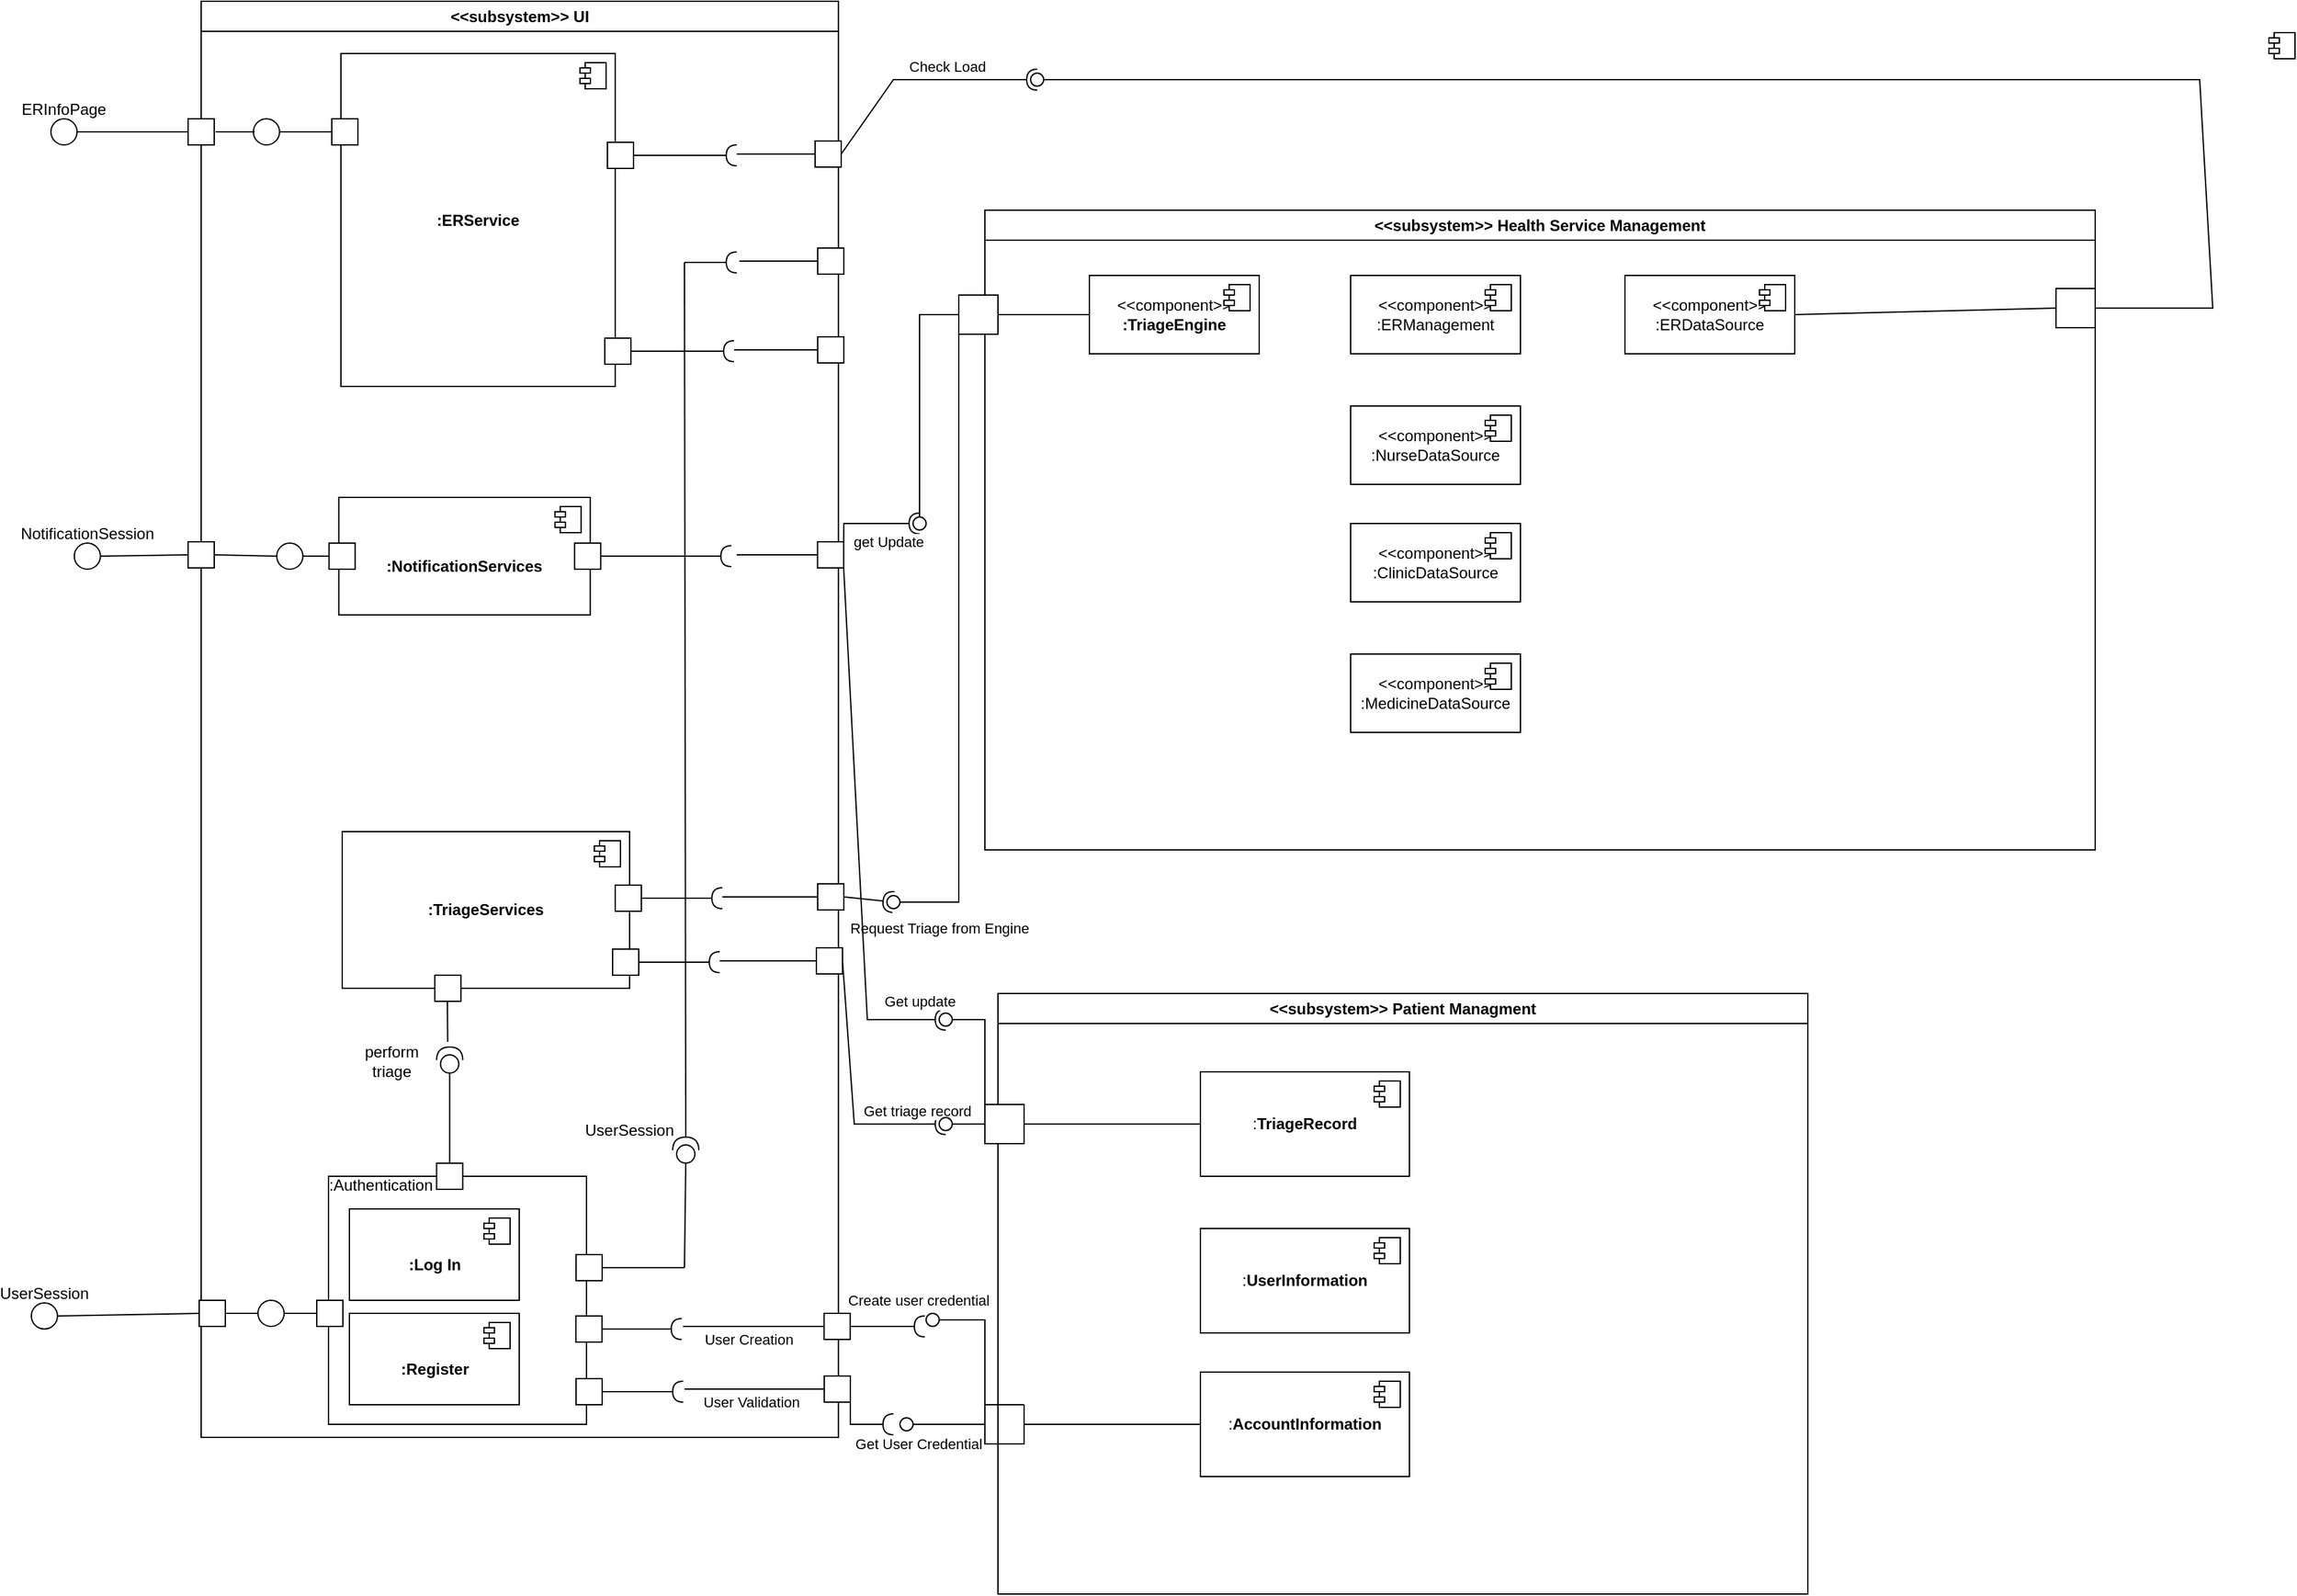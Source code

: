 <mxfile version="22.0.4" type="github">
  <diagram name="Page-1" id="Bvtf4x1M2FmmLPmgVMMP">
    <mxGraphModel dx="1309" dy="1699" grid="1" gridSize="10" guides="1" tooltips="1" connect="1" arrows="1" fold="1" page="1" pageScale="1" pageWidth="850" pageHeight="1100" math="0" shadow="0">
      <root>
        <mxCell id="0" />
        <mxCell id="1" parent="0" />
        <mxCell id="542AWMEH_CubDqkKcl6f-2" value="&amp;lt;&amp;lt;subsystem&amp;gt;&amp;gt; UI" style="swimlane;whiteSpace=wrap;html=1;" parent="1" vertex="1">
          <mxGeometry x="-330" y="-490" width="487.87" height="1100" as="geometry" />
        </mxCell>
        <mxCell id="542AWMEH_CubDqkKcl6f-84" value="&lt;b&gt;:ERService&lt;/b&gt;" style="html=1;dropTarget=0;whiteSpace=wrap;" parent="542AWMEH_CubDqkKcl6f-2" vertex="1">
          <mxGeometry x="107" y="40" width="210" height="255" as="geometry" />
        </mxCell>
        <mxCell id="542AWMEH_CubDqkKcl6f-85" value="" style="shape=module;jettyWidth=8;jettyHeight=4;" parent="542AWMEH_CubDqkKcl6f-84" vertex="1">
          <mxGeometry x="1" width="20" height="20" relative="1" as="geometry">
            <mxPoint x="-27" y="7" as="offset" />
          </mxGeometry>
        </mxCell>
        <mxCell id="542AWMEH_CubDqkKcl6f-46" value=":Authentication" style="verticalAlign=top;align=left;overflow=fill;fontSize=12;fontFamily=Helvetica;html=1;whiteSpace=wrap;" parent="542AWMEH_CubDqkKcl6f-2" vertex="1">
          <mxGeometry x="97.5" y="900" width="197.5" height="190" as="geometry" />
        </mxCell>
        <mxCell id="542AWMEH_CubDqkKcl6f-40" value="&lt;br&gt;&lt;b&gt;:Register&lt;/b&gt;" style="html=1;dropTarget=0;whiteSpace=wrap;" parent="542AWMEH_CubDqkKcl6f-2" vertex="1">
          <mxGeometry x="113.5" y="1005" width="130" height="70" as="geometry" />
        </mxCell>
        <mxCell id="542AWMEH_CubDqkKcl6f-41" value="" style="shape=module;jettyWidth=8;jettyHeight=4;" parent="542AWMEH_CubDqkKcl6f-40" vertex="1">
          <mxGeometry x="1" width="20" height="20" relative="1" as="geometry">
            <mxPoint x="-27" y="7" as="offset" />
          </mxGeometry>
        </mxCell>
        <mxCell id="542AWMEH_CubDqkKcl6f-44" value="&lt;br&gt;&lt;b&gt;:Log In&lt;/b&gt;" style="html=1;dropTarget=0;whiteSpace=wrap;" parent="542AWMEH_CubDqkKcl6f-2" vertex="1">
          <mxGeometry x="113.5" y="925" width="130" height="70" as="geometry" />
        </mxCell>
        <mxCell id="542AWMEH_CubDqkKcl6f-45" value="" style="shape=module;jettyWidth=8;jettyHeight=4;" parent="542AWMEH_CubDqkKcl6f-44" vertex="1">
          <mxGeometry x="1" width="20" height="20" relative="1" as="geometry">
            <mxPoint x="-27" y="7" as="offset" />
          </mxGeometry>
        </mxCell>
        <mxCell id="542AWMEH_CubDqkKcl6f-60" value="" style="ellipse;whiteSpace=wrap;html=1;align=center;aspect=fixed;fillColor=none;strokeColor=none;resizable=0;perimeter=centerPerimeter;rotatable=0;allowArrows=0;points=[];outlineConnect=1;" parent="542AWMEH_CubDqkKcl6f-2" vertex="1">
          <mxGeometry x="286" y="235" width="10" height="10" as="geometry" />
        </mxCell>
        <mxCell id="9iqkZBxL96Ik53JFEdWI-17" value="" style="whiteSpace=wrap;html=1;aspect=fixed;" parent="542AWMEH_CubDqkKcl6f-2" vertex="1">
          <mxGeometry x="-1.5" y="995" width="20" height="20" as="geometry" />
        </mxCell>
        <mxCell id="9iqkZBxL96Ik53JFEdWI-24" value="" style="whiteSpace=wrap;html=1;aspect=fixed;" parent="542AWMEH_CubDqkKcl6f-2" vertex="1">
          <mxGeometry x="-10" y="90" width="20" height="20" as="geometry" />
        </mxCell>
        <mxCell id="9iqkZBxL96Ik53JFEdWI-25" value="" style="ellipse;whiteSpace=wrap;html=1;aspect=fixed;" parent="542AWMEH_CubDqkKcl6f-2" vertex="1">
          <mxGeometry x="-115" y="90" width="20" height="20" as="geometry" />
        </mxCell>
        <mxCell id="9iqkZBxL96Ik53JFEdWI-26" value="ERInfoPage" style="text;html=1;strokeColor=none;fillColor=none;align=center;verticalAlign=middle;whiteSpace=wrap;rounded=0;" parent="542AWMEH_CubDqkKcl6f-2" vertex="1">
          <mxGeometry x="-135" y="68" width="60" height="30" as="geometry" />
        </mxCell>
        <mxCell id="9iqkZBxL96Ik53JFEdWI-27" value="" style="endArrow=none;html=1;rounded=0;exitX=1;exitY=0.5;exitDx=0;exitDy=0;entryX=0;entryY=0.5;entryDx=0;entryDy=0;" parent="542AWMEH_CubDqkKcl6f-2" source="9iqkZBxL96Ik53JFEdWI-25" target="9iqkZBxL96Ik53JFEdWI-24" edge="1">
          <mxGeometry width="50" height="50" relative="1" as="geometry">
            <mxPoint x="310" y="43" as="sourcePoint" />
            <mxPoint x="360" y="-7" as="targetPoint" />
          </mxGeometry>
        </mxCell>
        <mxCell id="9iqkZBxL96Ik53JFEdWI-37" value="" style="whiteSpace=wrap;html=1;aspect=fixed;" parent="542AWMEH_CubDqkKcl6f-2" vertex="1">
          <mxGeometry x="100" y="90" width="20" height="20" as="geometry" />
        </mxCell>
        <mxCell id="9iqkZBxL96Ik53JFEdWI-47" value="" style="whiteSpace=wrap;html=1;aspect=fixed;" parent="542AWMEH_CubDqkKcl6f-2" vertex="1">
          <mxGeometry x="88.5" y="995" width="20" height="20" as="geometry" />
        </mxCell>
        <mxCell id="9iqkZBxL96Ik53JFEdWI-48" value="" style="endArrow=none;html=1;rounded=0;entryX=1;entryY=0.5;entryDx=0;entryDy=0;exitX=1;exitY=0.5;exitDx=0;exitDy=0;" parent="542AWMEH_CubDqkKcl6f-2" source="9iqkZBxL96Ik53JFEdWI-17" target="9iqkZBxL96Ik53JFEdWI-49" edge="1">
          <mxGeometry width="50" height="50" relative="1" as="geometry">
            <mxPoint x="28.5" y="1005" as="sourcePoint" />
            <mxPoint x="-1.5" y="1005" as="targetPoint" />
          </mxGeometry>
        </mxCell>
        <mxCell id="9iqkZBxL96Ik53JFEdWI-49" value="" style="ellipse;whiteSpace=wrap;html=1;aspect=fixed;direction=east;" parent="542AWMEH_CubDqkKcl6f-2" vertex="1">
          <mxGeometry x="43.5" y="995" width="20" height="20" as="geometry" />
        </mxCell>
        <mxCell id="9iqkZBxL96Ik53JFEdWI-50" value="" style="endArrow=none;html=1;rounded=0;entryX=1;entryY=0.5;entryDx=0;entryDy=0;exitX=0;exitY=0.5;exitDx=0;exitDy=0;" parent="542AWMEH_CubDqkKcl6f-2" source="9iqkZBxL96Ik53JFEdWI-47" target="9iqkZBxL96Ik53JFEdWI-49" edge="1">
          <mxGeometry width="50" height="50" relative="1" as="geometry">
            <mxPoint x="238.5" y="1235" as="sourcePoint" />
            <mxPoint x="288.5" y="1185" as="targetPoint" />
          </mxGeometry>
        </mxCell>
        <mxCell id="542AWMEH_CubDqkKcl6f-82" value="&lt;b&gt;:TriageServices&lt;br&gt;&lt;/b&gt;" style="html=1;dropTarget=0;whiteSpace=wrap;" parent="542AWMEH_CubDqkKcl6f-2" vertex="1">
          <mxGeometry x="108" y="636" width="220" height="120" as="geometry" />
        </mxCell>
        <mxCell id="542AWMEH_CubDqkKcl6f-83" value="" style="shape=module;jettyWidth=8;jettyHeight=4;" parent="542AWMEH_CubDqkKcl6f-82" vertex="1">
          <mxGeometry x="1" width="20" height="20" relative="1" as="geometry">
            <mxPoint x="-27" y="7" as="offset" />
          </mxGeometry>
        </mxCell>
        <mxCell id="9iqkZBxL96Ik53JFEdWI-62" value="" style="shape=providedRequiredInterface;html=1;verticalLabelPosition=bottom;sketch=0;rotation=-90;" parent="542AWMEH_CubDqkKcl6f-2" vertex="1">
          <mxGeometry x="180.25" y="801" width="20" height="20" as="geometry" />
        </mxCell>
        <mxCell id="9iqkZBxL96Ik53JFEdWI-67" value="perform triage" style="text;html=1;strokeColor=none;fillColor=none;align=center;verticalAlign=middle;whiteSpace=wrap;rounded=0;" parent="542AWMEH_CubDqkKcl6f-2" vertex="1">
          <mxGeometry x="116" y="797" width="60" height="30" as="geometry" />
        </mxCell>
        <mxCell id="9iqkZBxL96Ik53JFEdWI-76" value="" style="whiteSpace=wrap;html=1;aspect=fixed;" parent="542AWMEH_CubDqkKcl6f-2" vertex="1">
          <mxGeometry x="178.87" y="746" width="20" height="20" as="geometry" />
        </mxCell>
        <mxCell id="9iqkZBxL96Ik53JFEdWI-110" value="" style="rounded=0;orthogonalLoop=1;jettySize=auto;html=1;endArrow=halfCircle;endFill=0;endSize=6;strokeWidth=1;sketch=0;fontSize=12;curved=1;exitX=1;exitY=0.5;exitDx=0;exitDy=0;" parent="542AWMEH_CubDqkKcl6f-2" source="9iqkZBxL96Ik53JFEdWI-111" edge="1">
          <mxGeometry relative="1" as="geometry">
            <mxPoint x="357" y="736.46" as="sourcePoint" />
            <mxPoint x="397" y="736" as="targetPoint" />
          </mxGeometry>
        </mxCell>
        <mxCell id="9iqkZBxL96Ik53JFEdWI-111" value="" style="whiteSpace=wrap;html=1;aspect=fixed;" parent="542AWMEH_CubDqkKcl6f-2" vertex="1">
          <mxGeometry x="315" y="726" width="20" height="20" as="geometry" />
        </mxCell>
        <mxCell id="9iqkZBxL96Ik53JFEdWI-112" value="" style="whiteSpace=wrap;html=1;aspect=fixed;" parent="542AWMEH_CubDqkKcl6f-2" vertex="1">
          <mxGeometry x="471" y="725" width="20" height="20" as="geometry" />
        </mxCell>
        <mxCell id="9iqkZBxL96Ik53JFEdWI-113" value="" style="endArrow=none;html=1;rounded=0;entryX=0;entryY=0.5;entryDx=0;entryDy=0;" parent="542AWMEH_CubDqkKcl6f-2" target="9iqkZBxL96Ik53JFEdWI-112" edge="1">
          <mxGeometry width="50" height="50" relative="1" as="geometry">
            <mxPoint x="397" y="735" as="sourcePoint" />
            <mxPoint x="517" y="643" as="targetPoint" />
          </mxGeometry>
        </mxCell>
        <mxCell id="9iqkZBxL96Ik53JFEdWI-114" value="" style="rounded=0;orthogonalLoop=1;jettySize=auto;html=1;endArrow=halfCircle;endFill=0;endSize=6;strokeWidth=1;sketch=0;fontSize=12;curved=1;exitX=1;exitY=0.5;exitDx=0;exitDy=0;" parent="542AWMEH_CubDqkKcl6f-2" source="9iqkZBxL96Ik53JFEdWI-115" edge="1">
          <mxGeometry relative="1" as="geometry">
            <mxPoint x="359" y="687.46" as="sourcePoint" />
            <mxPoint x="399" y="687" as="targetPoint" />
          </mxGeometry>
        </mxCell>
        <mxCell id="9iqkZBxL96Ik53JFEdWI-115" value="" style="whiteSpace=wrap;html=1;aspect=fixed;" parent="542AWMEH_CubDqkKcl6f-2" vertex="1">
          <mxGeometry x="317" y="677" width="20" height="20" as="geometry" />
        </mxCell>
        <mxCell id="9iqkZBxL96Ik53JFEdWI-116" value="" style="whiteSpace=wrap;html=1;aspect=fixed;" parent="542AWMEH_CubDqkKcl6f-2" vertex="1">
          <mxGeometry x="472" y="676" width="20" height="20" as="geometry" />
        </mxCell>
        <mxCell id="9iqkZBxL96Ik53JFEdWI-117" value="" style="endArrow=none;html=1;rounded=0;entryX=0;entryY=0.5;entryDx=0;entryDy=0;" parent="542AWMEH_CubDqkKcl6f-2" target="9iqkZBxL96Ik53JFEdWI-116" edge="1">
          <mxGeometry width="50" height="50" relative="1" as="geometry">
            <mxPoint x="399" y="686" as="sourcePoint" />
            <mxPoint x="519" y="594" as="targetPoint" />
          </mxGeometry>
        </mxCell>
        <mxCell id="9iqkZBxL96Ik53JFEdWI-118" value="" style="rounded=0;orthogonalLoop=1;jettySize=auto;html=1;endArrow=halfCircle;endFill=0;endSize=6;strokeWidth=1;sketch=0;fontSize=12;curved=1;exitX=1;exitY=0.5;exitDx=0;exitDy=0;" parent="542AWMEH_CubDqkKcl6f-2" source="9iqkZBxL96Ik53JFEdWI-119" edge="1">
          <mxGeometry relative="1" as="geometry">
            <mxPoint x="368" y="268.46" as="sourcePoint" />
            <mxPoint x="408" y="268" as="targetPoint" />
          </mxGeometry>
        </mxCell>
        <mxCell id="9iqkZBxL96Ik53JFEdWI-119" value="" style="whiteSpace=wrap;html=1;aspect=fixed;" parent="542AWMEH_CubDqkKcl6f-2" vertex="1">
          <mxGeometry x="309" y="258" width="20" height="20" as="geometry" />
        </mxCell>
        <mxCell id="9iqkZBxL96Ik53JFEdWI-120" value="" style="whiteSpace=wrap;html=1;aspect=fixed;" parent="542AWMEH_CubDqkKcl6f-2" vertex="1">
          <mxGeometry x="472" y="257" width="20" height="20" as="geometry" />
        </mxCell>
        <mxCell id="9iqkZBxL96Ik53JFEdWI-121" value="" style="endArrow=none;html=1;rounded=0;entryX=0;entryY=0.5;entryDx=0;entryDy=0;" parent="542AWMEH_CubDqkKcl6f-2" target="9iqkZBxL96Ik53JFEdWI-120" edge="1">
          <mxGeometry width="50" height="50" relative="1" as="geometry">
            <mxPoint x="408" y="267" as="sourcePoint" />
            <mxPoint x="528" y="175" as="targetPoint" />
          </mxGeometry>
        </mxCell>
        <mxCell id="542AWMEH_CubDqkKcl6f-38" value="&lt;br&gt;&lt;b&gt;:NotificationServices&lt;br&gt;&lt;/b&gt;" style="html=1;dropTarget=0;whiteSpace=wrap;" parent="542AWMEH_CubDqkKcl6f-2" vertex="1">
          <mxGeometry x="105.37" y="380" width="192.5" height="90" as="geometry" />
        </mxCell>
        <mxCell id="542AWMEH_CubDqkKcl6f-39" value="" style="shape=module;jettyWidth=8;jettyHeight=4;" parent="542AWMEH_CubDqkKcl6f-38" vertex="1">
          <mxGeometry x="1" width="20" height="20" relative="1" as="geometry">
            <mxPoint x="-27" y="7" as="offset" />
          </mxGeometry>
        </mxCell>
        <mxCell id="9iqkZBxL96Ik53JFEdWI-20" value="" style="whiteSpace=wrap;html=1;aspect=fixed;" parent="542AWMEH_CubDqkKcl6f-2" vertex="1">
          <mxGeometry x="-10.0" y="414" width="20" height="20" as="geometry" />
        </mxCell>
        <mxCell id="9iqkZBxL96Ik53JFEdWI-21" value="" style="ellipse;whiteSpace=wrap;html=1;aspect=fixed;" parent="542AWMEH_CubDqkKcl6f-2" vertex="1">
          <mxGeometry x="-97.13" y="415" width="20" height="20" as="geometry" />
        </mxCell>
        <mxCell id="9iqkZBxL96Ik53JFEdWI-22" value="NotificationSession" style="text;html=1;strokeColor=none;fillColor=none;align=center;verticalAlign=middle;whiteSpace=wrap;rounded=0;" parent="542AWMEH_CubDqkKcl6f-2" vertex="1">
          <mxGeometry x="-117.13" y="393" width="60" height="30" as="geometry" />
        </mxCell>
        <mxCell id="9iqkZBxL96Ik53JFEdWI-23" value="" style="endArrow=none;html=1;rounded=0;exitX=1;exitY=0.5;exitDx=0;exitDy=0;entryX=0;entryY=0.5;entryDx=0;entryDy=0;" parent="542AWMEH_CubDqkKcl6f-2" source="9iqkZBxL96Ik53JFEdWI-21" target="9iqkZBxL96Ik53JFEdWI-20" edge="1">
          <mxGeometry width="50" height="50" relative="1" as="geometry">
            <mxPoint x="327.87" y="368" as="sourcePoint" />
            <mxPoint x="377.87" y="318" as="targetPoint" />
          </mxGeometry>
        </mxCell>
        <mxCell id="9iqkZBxL96Ik53JFEdWI-43" value="" style="whiteSpace=wrap;html=1;aspect=fixed;" parent="542AWMEH_CubDqkKcl6f-2" vertex="1">
          <mxGeometry x="97.87" y="415" width="20" height="20" as="geometry" />
        </mxCell>
        <mxCell id="9iqkZBxL96Ik53JFEdWI-44" value="" style="endArrow=none;html=1;rounded=0;entryX=1;entryY=0.5;entryDx=0;entryDy=0;" parent="542AWMEH_CubDqkKcl6f-2" target="9iqkZBxL96Ik53JFEdWI-45" edge="1">
          <mxGeometry width="50" height="50" relative="1" as="geometry">
            <mxPoint x="57.87" y="425" as="sourcePoint" />
            <mxPoint x="27.87" y="425" as="targetPoint" />
          </mxGeometry>
        </mxCell>
        <mxCell id="9iqkZBxL96Ik53JFEdWI-45" value="" style="ellipse;whiteSpace=wrap;html=1;aspect=fixed;direction=east;" parent="542AWMEH_CubDqkKcl6f-2" vertex="1">
          <mxGeometry x="57.87" y="415" width="20" height="20" as="geometry" />
        </mxCell>
        <mxCell id="9iqkZBxL96Ik53JFEdWI-46" value="" style="endArrow=none;html=1;rounded=0;entryX=1;entryY=0.5;entryDx=0;entryDy=0;exitX=0;exitY=0.5;exitDx=0;exitDy=0;" parent="542AWMEH_CubDqkKcl6f-2" source="9iqkZBxL96Ik53JFEdWI-43" target="9iqkZBxL96Ik53JFEdWI-45" edge="1">
          <mxGeometry width="50" height="50" relative="1" as="geometry">
            <mxPoint x="267.87" y="655" as="sourcePoint" />
            <mxPoint x="317.87" y="605" as="targetPoint" />
          </mxGeometry>
        </mxCell>
        <mxCell id="9iqkZBxL96Ik53JFEdWI-52" value="" style="endArrow=none;html=1;rounded=0;entryX=0;entryY=0.5;entryDx=0;entryDy=0;exitX=1;exitY=0.5;exitDx=0;exitDy=0;" parent="542AWMEH_CubDqkKcl6f-2" source="9iqkZBxL96Ik53JFEdWI-20" target="9iqkZBxL96Ik53JFEdWI-45" edge="1">
          <mxGeometry width="50" height="50" relative="1" as="geometry">
            <mxPoint x="267.87" y="539" as="sourcePoint" />
            <mxPoint x="317.87" y="489" as="targetPoint" />
          </mxGeometry>
        </mxCell>
        <mxCell id="9iqkZBxL96Ik53JFEdWI-102" value="" style="rounded=0;orthogonalLoop=1;jettySize=auto;html=1;endArrow=halfCircle;endFill=0;endSize=6;strokeWidth=1;sketch=0;fontSize=12;curved=1;exitX=1;exitY=0.5;exitDx=0;exitDy=0;" parent="542AWMEH_CubDqkKcl6f-2" source="542AWMEH_CubDqkKcl6f-38" edge="1">
          <mxGeometry relative="1" as="geometry">
            <mxPoint x="323.87" y="425" as="sourcePoint" />
            <mxPoint x="405.87" y="425" as="targetPoint" />
          </mxGeometry>
        </mxCell>
        <mxCell id="9iqkZBxL96Ik53JFEdWI-103" value="" style="whiteSpace=wrap;html=1;aspect=fixed;" parent="542AWMEH_CubDqkKcl6f-2" vertex="1">
          <mxGeometry x="285.87" y="415" width="20" height="20" as="geometry" />
        </mxCell>
        <mxCell id="9iqkZBxL96Ik53JFEdWI-104" value="" style="whiteSpace=wrap;html=1;aspect=fixed;" parent="542AWMEH_CubDqkKcl6f-2" vertex="1">
          <mxGeometry x="471.87" y="414" width="20" height="20" as="geometry" />
        </mxCell>
        <mxCell id="9iqkZBxL96Ik53JFEdWI-105" value="" style="endArrow=none;html=1;rounded=0;entryX=0;entryY=0.5;entryDx=0;entryDy=0;" parent="542AWMEH_CubDqkKcl6f-2" target="9iqkZBxL96Ik53JFEdWI-104" edge="1">
          <mxGeometry width="50" height="50" relative="1" as="geometry">
            <mxPoint x="410" y="424" as="sourcePoint" />
            <mxPoint x="507.87" y="332" as="targetPoint" />
          </mxGeometry>
        </mxCell>
        <mxCell id="9iqkZBxL96Ik53JFEdWI-126" value="" style="endArrow=none;html=1;rounded=0;entryX=1;entryY=0.5;entryDx=0;entryDy=0;entryPerimeter=0;" parent="542AWMEH_CubDqkKcl6f-2" edge="1">
          <mxGeometry width="50" height="50" relative="1" as="geometry">
            <mxPoint x="188.5" y="766" as="sourcePoint" />
            <mxPoint x="188.75" y="797" as="targetPoint" />
          </mxGeometry>
        </mxCell>
        <mxCell id="9iqkZBxL96Ik53JFEdWI-89" value="" style="rounded=0;orthogonalLoop=1;jettySize=auto;html=1;endArrow=halfCircle;endFill=0;endSize=6;strokeWidth=1;sketch=0;fontSize=12;curved=1;exitX=1;exitY=0.5;exitDx=0;exitDy=0;" parent="542AWMEH_CubDqkKcl6f-2" source="9iqkZBxL96Ik53JFEdWI-68" edge="1">
          <mxGeometry relative="1" as="geometry">
            <mxPoint x="329" y="766.46" as="sourcePoint" />
            <mxPoint x="369" y="1065" as="targetPoint" />
          </mxGeometry>
        </mxCell>
        <mxCell id="9iqkZBxL96Ik53JFEdWI-68" value="" style="whiteSpace=wrap;html=1;aspect=fixed;" parent="542AWMEH_CubDqkKcl6f-2" vertex="1">
          <mxGeometry x="287" y="1055" width="20" height="20" as="geometry" />
        </mxCell>
        <mxCell id="9iqkZBxL96Ik53JFEdWI-91" value="" style="whiteSpace=wrap;html=1;aspect=fixed;" parent="542AWMEH_CubDqkKcl6f-2" vertex="1">
          <mxGeometry x="477" y="1053" width="20" height="20" as="geometry" />
        </mxCell>
        <mxCell id="9iqkZBxL96Ik53JFEdWI-92" value="" style="endArrow=none;html=1;rounded=0;entryX=0;entryY=0.5;entryDx=0;entryDy=0;" parent="542AWMEH_CubDqkKcl6f-2" target="9iqkZBxL96Ik53JFEdWI-91" edge="1">
          <mxGeometry width="50" height="50" relative="1" as="geometry">
            <mxPoint x="370" y="1063" as="sourcePoint" />
            <mxPoint x="490" y="971" as="targetPoint" />
          </mxGeometry>
        </mxCell>
        <mxCell id="_kV57aIf6XAiOGJnDsSq-23" value="User Validation" style="edgeLabel;html=1;align=center;verticalAlign=middle;resizable=0;points=[];" vertex="1" connectable="0" parent="9iqkZBxL96Ik53JFEdWI-92">
          <mxGeometry x="0.277" y="3" relative="1" as="geometry">
            <mxPoint x="-18" y="13" as="offset" />
          </mxGeometry>
        </mxCell>
        <mxCell id="9iqkZBxL96Ik53JFEdWI-151" value="UserSession" style="text;html=1;strokeColor=none;fillColor=none;align=center;verticalAlign=middle;whiteSpace=wrap;rounded=0;" parent="542AWMEH_CubDqkKcl6f-2" vertex="1">
          <mxGeometry x="297.87" y="850" width="60" height="30" as="geometry" />
        </mxCell>
        <mxCell id="q_PhA975_383A7-CUNig-1" value="" style="rounded=0;orthogonalLoop=1;jettySize=auto;html=1;endArrow=halfCircle;endFill=0;endSize=6;strokeWidth=1;sketch=0;fontSize=12;curved=1;exitX=1;exitY=0.5;exitDx=0;exitDy=0;" parent="542AWMEH_CubDqkKcl6f-2" source="q_PhA975_383A7-CUNig-2" edge="1">
          <mxGeometry relative="1" as="geometry">
            <mxPoint x="327.87" y="718.46" as="sourcePoint" />
            <mxPoint x="367.87" y="1017" as="targetPoint" />
          </mxGeometry>
        </mxCell>
        <mxCell id="q_PhA975_383A7-CUNig-2" value="" style="whiteSpace=wrap;html=1;aspect=fixed;" parent="542AWMEH_CubDqkKcl6f-2" vertex="1">
          <mxGeometry x="286.87" y="1007" width="20" height="20" as="geometry" />
        </mxCell>
        <mxCell id="q_PhA975_383A7-CUNig-3" value="" style="whiteSpace=wrap;html=1;aspect=fixed;" parent="542AWMEH_CubDqkKcl6f-2" vertex="1">
          <mxGeometry x="476.87" y="1005" width="20" height="20" as="geometry" />
        </mxCell>
        <mxCell id="q_PhA975_383A7-CUNig-4" value="" style="endArrow=none;html=1;rounded=0;entryX=0;entryY=0.5;entryDx=0;entryDy=0;" parent="542AWMEH_CubDqkKcl6f-2" target="q_PhA975_383A7-CUNig-3" edge="1">
          <mxGeometry width="50" height="50" relative="1" as="geometry">
            <mxPoint x="368.87" y="1015" as="sourcePoint" />
            <mxPoint x="488.87" y="923" as="targetPoint" />
          </mxGeometry>
        </mxCell>
        <mxCell id="_kV57aIf6XAiOGJnDsSq-30" value="User Creation" style="edgeLabel;html=1;align=center;verticalAlign=middle;resizable=0;points=[];" vertex="1" connectable="0" parent="q_PhA975_383A7-CUNig-4">
          <mxGeometry x="-0.1" y="-4" relative="1" as="geometry">
            <mxPoint x="1" y="6" as="offset" />
          </mxGeometry>
        </mxCell>
        <mxCell id="542AWMEH_CubDqkKcl6f-1" value="&amp;lt;&amp;lt;subsystem&amp;gt;&amp;gt; Health Service Management" style="swimlane;whiteSpace=wrap;html=1;" parent="1" vertex="1">
          <mxGeometry x="270" y="-330" width="850" height="490" as="geometry" />
        </mxCell>
        <mxCell id="542AWMEH_CubDqkKcl6f-69" value="&amp;lt;&amp;lt;component&amp;gt;&amp;gt;&lt;br&gt;&lt;b&gt;:TriageEngine&lt;br&gt;&lt;/b&gt;" style="html=1;dropTarget=0;whiteSpace=wrap;" parent="542AWMEH_CubDqkKcl6f-1" vertex="1">
          <mxGeometry x="80" y="50" width="130" height="60" as="geometry" />
        </mxCell>
        <mxCell id="542AWMEH_CubDqkKcl6f-70" value="" style="shape=module;jettyWidth=8;jettyHeight=4;" parent="542AWMEH_CubDqkKcl6f-69" vertex="1">
          <mxGeometry x="1" width="20" height="20" relative="1" as="geometry">
            <mxPoint x="-27" y="7" as="offset" />
          </mxGeometry>
        </mxCell>
        <mxCell id="542AWMEH_CubDqkKcl6f-74" value="&lt;div&gt;&amp;lt;&amp;lt;component&amp;gt;&amp;gt;&lt;/div&gt;&lt;div&gt;:ERManagement&lt;br&gt;&lt;/div&gt;" style="html=1;dropTarget=0;whiteSpace=wrap;" parent="542AWMEH_CubDqkKcl6f-1" vertex="1">
          <mxGeometry x="280" y="50" width="130" height="60" as="geometry" />
        </mxCell>
        <mxCell id="542AWMEH_CubDqkKcl6f-75" value="" style="shape=module;jettyWidth=8;jettyHeight=4;" parent="542AWMEH_CubDqkKcl6f-74" vertex="1">
          <mxGeometry x="1" width="20" height="20" relative="1" as="geometry">
            <mxPoint x="-27" y="7" as="offset" />
          </mxGeometry>
        </mxCell>
        <mxCell id="542AWMEH_CubDqkKcl6f-80" value="&lt;div&gt;&amp;lt;&amp;lt;component&amp;gt;&amp;gt;&lt;/div&gt;&lt;div&gt;:ClinicDataSource&lt;/div&gt;" style="html=1;dropTarget=0;whiteSpace=wrap;" parent="542AWMEH_CubDqkKcl6f-1" vertex="1">
          <mxGeometry x="280" y="240" width="130" height="60" as="geometry" />
        </mxCell>
        <mxCell id="542AWMEH_CubDqkKcl6f-81" value="" style="shape=module;jettyWidth=8;jettyHeight=4;" parent="542AWMEH_CubDqkKcl6f-80" vertex="1">
          <mxGeometry x="1" width="20" height="20" relative="1" as="geometry">
            <mxPoint x="-27" y="7" as="offset" />
          </mxGeometry>
        </mxCell>
        <mxCell id="9iqkZBxL96Ik53JFEdWI-1" value="&lt;div&gt;&amp;lt;&amp;lt;component&amp;gt;&amp;gt;&lt;/div&gt;&lt;div&gt;:MedicineDataSource&lt;br&gt;&lt;/div&gt;" style="html=1;dropTarget=0;whiteSpace=wrap;" parent="542AWMEH_CubDqkKcl6f-1" vertex="1">
          <mxGeometry x="280" y="340" width="130" height="60" as="geometry" />
        </mxCell>
        <mxCell id="9iqkZBxL96Ik53JFEdWI-2" value="" style="shape=module;jettyWidth=8;jettyHeight=4;" parent="9iqkZBxL96Ik53JFEdWI-1" vertex="1">
          <mxGeometry x="1" width="20" height="20" relative="1" as="geometry">
            <mxPoint x="-27" y="7" as="offset" />
          </mxGeometry>
        </mxCell>
        <mxCell id="9iqkZBxL96Ik53JFEdWI-5" value="&lt;div&gt;&amp;lt;&amp;lt;component&amp;gt;&amp;gt; &lt;br&gt;&lt;/div&gt;&lt;div&gt;:ERDataSource&lt;/div&gt;" style="html=1;dropTarget=0;whiteSpace=wrap;" parent="542AWMEH_CubDqkKcl6f-1" vertex="1">
          <mxGeometry x="490" y="50" width="130" height="60" as="geometry" />
        </mxCell>
        <mxCell id="9iqkZBxL96Ik53JFEdWI-6" value="" style="shape=module;jettyWidth=8;jettyHeight=4;" parent="9iqkZBxL96Ik53JFEdWI-5" vertex="1">
          <mxGeometry x="1" width="20" height="20" relative="1" as="geometry">
            <mxPoint x="-27" y="7" as="offset" />
          </mxGeometry>
        </mxCell>
        <mxCell id="542AWMEH_CubDqkKcl6f-77" value="" style="shape=module;jettyWidth=8;jettyHeight=4;" parent="542AWMEH_CubDqkKcl6f-1" vertex="1">
          <mxGeometry x="1" width="20" height="20" relative="1" as="geometry">
            <mxPoint x="133" y="-136" as="offset" />
          </mxGeometry>
        </mxCell>
        <mxCell id="9iqkZBxL96Ik53JFEdWI-7" value="&lt;div&gt;&amp;lt;&amp;lt;component&amp;gt;&amp;gt; &lt;br&gt;&lt;/div&gt;&lt;div&gt;:NurseDataSource&lt;/div&gt;" style="html=1;dropTarget=0;whiteSpace=wrap;" parent="542AWMEH_CubDqkKcl6f-1" vertex="1">
          <mxGeometry x="280" y="150" width="130" height="60" as="geometry" />
        </mxCell>
        <mxCell id="9iqkZBxL96Ik53JFEdWI-8" value="" style="shape=module;jettyWidth=8;jettyHeight=4;" parent="9iqkZBxL96Ik53JFEdWI-7" vertex="1">
          <mxGeometry x="1" width="20" height="20" relative="1" as="geometry">
            <mxPoint x="-27" y="7" as="offset" />
          </mxGeometry>
        </mxCell>
        <mxCell id="_kV57aIf6XAiOGJnDsSq-46" value="" style="whiteSpace=wrap;html=1;aspect=fixed;" vertex="1" parent="542AWMEH_CubDqkKcl6f-1">
          <mxGeometry x="820" y="60" width="30" height="30" as="geometry" />
        </mxCell>
        <mxCell id="_kV57aIf6XAiOGJnDsSq-47" value="" style="endArrow=none;html=1;rounded=0;exitX=1;exitY=0.5;exitDx=0;exitDy=0;entryX=0;entryY=0.5;entryDx=0;entryDy=0;" edge="1" parent="542AWMEH_CubDqkKcl6f-1" source="9iqkZBxL96Ik53JFEdWI-5" target="_kV57aIf6XAiOGJnDsSq-46">
          <mxGeometry width="50" height="50" relative="1" as="geometry">
            <mxPoint x="690" y="180" as="sourcePoint" />
            <mxPoint x="740" y="130" as="targetPoint" />
          </mxGeometry>
        </mxCell>
        <mxCell id="542AWMEH_CubDqkKcl6f-3" value="&amp;lt;&amp;lt;subsystem&amp;gt;&amp;gt; Patient Managment" style="swimlane;whiteSpace=wrap;html=1;" parent="1" vertex="1">
          <mxGeometry x="280" y="270" width="620" height="460" as="geometry" />
        </mxCell>
        <mxCell id="542AWMEH_CubDqkKcl6f-63" value=":&lt;b&gt;UserInformation&lt;/b&gt;" style="html=1;dropTarget=0;whiteSpace=wrap;" parent="542AWMEH_CubDqkKcl6f-3" vertex="1">
          <mxGeometry x="155" y="180" width="160" height="80" as="geometry" />
        </mxCell>
        <mxCell id="542AWMEH_CubDqkKcl6f-64" value="" style="shape=module;jettyWidth=8;jettyHeight=4;" parent="542AWMEH_CubDqkKcl6f-63" vertex="1">
          <mxGeometry x="1" width="20" height="20" relative="1" as="geometry">
            <mxPoint x="-27" y="7" as="offset" />
          </mxGeometry>
        </mxCell>
        <mxCell id="542AWMEH_CubDqkKcl6f-65" value=":&lt;b&gt;AccountInformation&lt;/b&gt;" style="html=1;dropTarget=0;whiteSpace=wrap;" parent="542AWMEH_CubDqkKcl6f-3" vertex="1">
          <mxGeometry x="155" y="290" width="160" height="80" as="geometry" />
        </mxCell>
        <mxCell id="542AWMEH_CubDqkKcl6f-66" value="" style="shape=module;jettyWidth=8;jettyHeight=4;" parent="542AWMEH_CubDqkKcl6f-65" vertex="1">
          <mxGeometry x="1" width="20" height="20" relative="1" as="geometry">
            <mxPoint x="-27" y="7" as="offset" />
          </mxGeometry>
        </mxCell>
        <mxCell id="542AWMEH_CubDqkKcl6f-78" value=":&lt;b&gt;TriageRecord&lt;/b&gt;" style="html=1;dropTarget=0;whiteSpace=wrap;" parent="542AWMEH_CubDqkKcl6f-3" vertex="1">
          <mxGeometry x="155" y="60" width="160" height="80" as="geometry" />
        </mxCell>
        <mxCell id="542AWMEH_CubDqkKcl6f-79" value="" style="shape=module;jettyWidth=8;jettyHeight=4;" parent="542AWMEH_CubDqkKcl6f-78" vertex="1">
          <mxGeometry x="1" width="20" height="20" relative="1" as="geometry">
            <mxPoint x="-27" y="7" as="offset" />
          </mxGeometry>
        </mxCell>
        <mxCell id="_kV57aIf6XAiOGJnDsSq-3" value="" style="whiteSpace=wrap;html=1;aspect=fixed;" vertex="1" parent="542AWMEH_CubDqkKcl6f-3">
          <mxGeometry x="-10" y="85" width="30" height="30" as="geometry" />
        </mxCell>
        <mxCell id="_kV57aIf6XAiOGJnDsSq-4" value="" style="endArrow=none;html=1;rounded=0;entryX=0;entryY=0.5;entryDx=0;entryDy=0;exitX=1;exitY=0.5;exitDx=0;exitDy=0;" edge="1" parent="542AWMEH_CubDqkKcl6f-3" source="_kV57aIf6XAiOGJnDsSq-3" target="542AWMEH_CubDqkKcl6f-78">
          <mxGeometry width="50" height="50" relative="1" as="geometry">
            <mxPoint x="-190" y="140" as="sourcePoint" />
            <mxPoint x="-140" y="90" as="targetPoint" />
            <Array as="points" />
          </mxGeometry>
        </mxCell>
        <mxCell id="542AWMEH_CubDqkKcl6f-7" value="" style="ellipse;whiteSpace=wrap;html=1;align=center;aspect=fixed;fillColor=none;strokeColor=none;resizable=0;perimeter=centerPerimeter;rotatable=0;allowArrows=0;points=[];outlineConnect=1;" parent="1" vertex="1">
          <mxGeometry x="149.5" y="290" width="10" height="10" as="geometry" />
        </mxCell>
        <mxCell id="542AWMEH_CubDqkKcl6f-31" value="" style="ellipse;whiteSpace=wrap;html=1;align=center;aspect=fixed;fillColor=none;strokeColor=none;resizable=0;perimeter=centerPerimeter;rotatable=0;allowArrows=0;points=[];outlineConnect=1;" parent="1" vertex="1">
          <mxGeometry x="230" y="130" width="10" height="10" as="geometry" />
        </mxCell>
        <mxCell id="542AWMEH_CubDqkKcl6f-37" value="" style="ellipse;whiteSpace=wrap;html=1;align=center;aspect=fixed;fillColor=none;strokeColor=none;resizable=0;perimeter=centerPerimeter;rotatable=0;allowArrows=0;points=[];outlineConnect=1;" parent="1" vertex="1">
          <mxGeometry x="230" y="110" width="10" height="10" as="geometry" />
        </mxCell>
        <mxCell id="542AWMEH_CubDqkKcl6f-53" value="" style="ellipse;whiteSpace=wrap;html=1;align=center;aspect=fixed;fillColor=none;strokeColor=none;resizable=0;perimeter=centerPerimeter;rotatable=0;allowArrows=0;points=[];outlineConnect=1;" parent="1" vertex="1">
          <mxGeometry x="135.5" y="226" width="10" height="10" as="geometry" />
        </mxCell>
        <mxCell id="542AWMEH_CubDqkKcl6f-57" value="" style="ellipse;whiteSpace=wrap;html=1;align=center;aspect=fixed;fillColor=none;strokeColor=none;resizable=0;perimeter=centerPerimeter;rotatable=0;allowArrows=0;points=[];outlineConnect=1;" parent="1" vertex="1">
          <mxGeometry x="-142.5" y="485" width="10" height="10" as="geometry" />
        </mxCell>
        <mxCell id="9iqkZBxL96Ik53JFEdWI-9" value="" style="ellipse;whiteSpace=wrap;html=1;aspect=fixed;" parent="1" vertex="1">
          <mxGeometry x="-460" y="507" width="20" height="20" as="geometry" />
        </mxCell>
        <mxCell id="9iqkZBxL96Ik53JFEdWI-16" value="UserSession" style="text;html=1;strokeColor=none;fillColor=none;align=center;verticalAlign=middle;whiteSpace=wrap;rounded=0;" parent="1" vertex="1">
          <mxGeometry x="-480" y="485" width="60" height="30" as="geometry" />
        </mxCell>
        <mxCell id="9iqkZBxL96Ik53JFEdWI-19" value="" style="endArrow=none;html=1;rounded=0;exitX=1;exitY=0.5;exitDx=0;exitDy=0;entryX=0;entryY=0.5;entryDx=0;entryDy=0;" parent="1" source="9iqkZBxL96Ik53JFEdWI-9" target="9iqkZBxL96Ik53JFEdWI-17" edge="1">
          <mxGeometry width="50" height="50" relative="1" as="geometry">
            <mxPoint x="-17.5" y="450" as="sourcePoint" />
            <mxPoint x="32.5" y="400" as="targetPoint" />
          </mxGeometry>
        </mxCell>
        <mxCell id="9iqkZBxL96Ik53JFEdWI-29" value="" style="ellipse;whiteSpace=wrap;html=1;aspect=fixed;direction=east;" parent="1" vertex="1">
          <mxGeometry x="-290" y="-400" width="20" height="20" as="geometry" />
        </mxCell>
        <mxCell id="9iqkZBxL96Ik53JFEdWI-38" value="" style="endArrow=none;html=1;rounded=0;entryX=1;entryY=0.5;entryDx=0;entryDy=0;exitX=0;exitY=0.5;exitDx=0;exitDy=0;" parent="1" source="9iqkZBxL96Ik53JFEdWI-37" target="9iqkZBxL96Ik53JFEdWI-29" edge="1">
          <mxGeometry width="50" height="50" relative="1" as="geometry">
            <mxPoint x="-80" y="140" as="sourcePoint" />
            <mxPoint x="-30" y="90" as="targetPoint" />
          </mxGeometry>
        </mxCell>
        <mxCell id="9iqkZBxL96Ik53JFEdWI-64" value="" style="whiteSpace=wrap;html=1;aspect=fixed;" parent="1" vertex="1">
          <mxGeometry x="-149.75" y="400" width="20" height="20" as="geometry" />
        </mxCell>
        <mxCell id="9iqkZBxL96Ik53JFEdWI-66" value="" style="endArrow=none;html=1;rounded=0;exitX=0.5;exitY=0;exitDx=0;exitDy=0;entryX=0;entryY=0.5;entryDx=0;entryDy=0;entryPerimeter=0;" parent="1" source="9iqkZBxL96Ik53JFEdWI-64" target="9iqkZBxL96Ik53JFEdWI-62" edge="1">
          <mxGeometry width="50" height="50" relative="1" as="geometry">
            <mxPoint x="60" y="260" as="sourcePoint" />
            <mxPoint x="110" y="210" as="targetPoint" />
          </mxGeometry>
        </mxCell>
        <mxCell id="9iqkZBxL96Ik53JFEdWI-90" value="" style="ellipse;whiteSpace=wrap;html=1;align=center;aspect=fixed;fillColor=none;strokeColor=none;resizable=0;perimeter=centerPerimeter;rotatable=0;allowArrows=0;points=[];outlineConnect=1;" parent="1" vertex="1">
          <mxGeometry x="219" y="580" width="10" height="10" as="geometry" />
        </mxCell>
        <mxCell id="9iqkZBxL96Ik53JFEdWI-138" value="" style="shape=providedRequiredInterface;html=1;verticalLabelPosition=bottom;sketch=0;direction=north;" parent="1" vertex="1">
          <mxGeometry x="31" y="380" width="20" height="20" as="geometry" />
        </mxCell>
        <mxCell id="9iqkZBxL96Ik53JFEdWI-140" value="" style="endArrow=none;html=1;rounded=0;exitX=1;exitY=0.5;exitDx=0;exitDy=0;exitPerimeter=0;" parent="1" source="9iqkZBxL96Ik53JFEdWI-138" edge="1">
          <mxGeometry width="50" height="50" relative="1" as="geometry">
            <mxPoint x="31" y="10" as="sourcePoint" />
            <mxPoint x="40" y="-290" as="targetPoint" />
          </mxGeometry>
        </mxCell>
        <mxCell id="9iqkZBxL96Ik53JFEdWI-141" value="" style="endArrow=none;html=1;rounded=0;entryX=0;entryY=0.5;entryDx=0;entryDy=0;entryPerimeter=0;" parent="1" target="9iqkZBxL96Ik53JFEdWI-138" edge="1">
          <mxGeometry width="50" height="50" relative="1" as="geometry">
            <mxPoint x="40" y="480" as="sourcePoint" />
            <mxPoint x="86" y="510" as="targetPoint" />
          </mxGeometry>
        </mxCell>
        <mxCell id="9iqkZBxL96Ik53JFEdWI-144" value="" style="whiteSpace=wrap;html=1;aspect=fixed;" parent="1" vertex="1">
          <mxGeometry x="-43" y="470" width="20" height="20" as="geometry" />
        </mxCell>
        <mxCell id="9iqkZBxL96Ik53JFEdWI-145" value="" style="endArrow=none;html=1;rounded=0;exitX=1;exitY=0.5;exitDx=0;exitDy=0;" parent="1" source="9iqkZBxL96Ik53JFEdWI-144" edge="1">
          <mxGeometry width="50" height="50" relative="1" as="geometry">
            <mxPoint x="37" y="411" as="sourcePoint" />
            <mxPoint x="40" y="480" as="targetPoint" />
          </mxGeometry>
        </mxCell>
        <mxCell id="9iqkZBxL96Ik53JFEdWI-148" value="" style="endArrow=none;html=1;rounded=0;entryX=0;entryY=0.5;entryDx=0;entryDy=0;exitX=1;exitY=0.5;exitDx=0;exitDy=0;" parent="1" edge="1">
          <mxGeometry width="50" height="50" relative="1" as="geometry">
            <mxPoint x="-319" y="-390" as="sourcePoint" />
            <mxPoint x="-289" y="-390" as="targetPoint" />
          </mxGeometry>
        </mxCell>
        <mxCell id="9iqkZBxL96Ik53JFEdWI-156" value="" style="whiteSpace=wrap;html=1;aspect=fixed;" parent="1" vertex="1">
          <mxGeometry x="142" y="-301" width="20" height="20" as="geometry" />
        </mxCell>
        <mxCell id="9iqkZBxL96Ik53JFEdWI-157" value="" style="endArrow=none;html=1;rounded=0;entryX=0;entryY=0.5;entryDx=0;entryDy=0;" parent="1" target="9iqkZBxL96Ik53JFEdWI-156" edge="1">
          <mxGeometry width="50" height="50" relative="1" as="geometry">
            <mxPoint x="82" y="-291" as="sourcePoint" />
            <mxPoint x="202" y="-383" as="targetPoint" />
          </mxGeometry>
        </mxCell>
        <mxCell id="9iqkZBxL96Ik53JFEdWI-158" value="" style="rounded=0;orthogonalLoop=1;jettySize=auto;html=1;endArrow=halfCircle;endFill=0;endSize=6;strokeWidth=1;sketch=0;fontSize=12;curved=1;" parent="1" edge="1">
          <mxGeometry relative="1" as="geometry">
            <mxPoint x="40" y="-290" as="sourcePoint" />
            <mxPoint x="80" y="-290" as="targetPoint" />
          </mxGeometry>
        </mxCell>
        <mxCell id="9iqkZBxL96Ik53JFEdWI-159" value="" style="rounded=0;orthogonalLoop=1;jettySize=auto;html=1;endArrow=halfCircle;endFill=0;endSize=6;strokeWidth=1;sketch=0;fontSize=12;curved=1;exitX=1;exitY=0.5;exitDx=0;exitDy=0;" parent="1" source="9iqkZBxL96Ik53JFEdWI-160" edge="1">
          <mxGeometry relative="1" as="geometry">
            <mxPoint x="40" y="-371.54" as="sourcePoint" />
            <mxPoint x="80" y="-372" as="targetPoint" />
          </mxGeometry>
        </mxCell>
        <mxCell id="9iqkZBxL96Ik53JFEdWI-160" value="" style="whiteSpace=wrap;html=1;aspect=fixed;" parent="1" vertex="1">
          <mxGeometry x="-19" y="-382" width="20" height="20" as="geometry" />
        </mxCell>
        <mxCell id="9iqkZBxL96Ik53JFEdWI-161" value="" style="whiteSpace=wrap;html=1;aspect=fixed;" parent="1" vertex="1">
          <mxGeometry x="140" y="-383" width="20" height="20" as="geometry" />
        </mxCell>
        <mxCell id="9iqkZBxL96Ik53JFEdWI-162" value="" style="endArrow=none;html=1;rounded=0;entryX=0;entryY=0.5;entryDx=0;entryDy=0;" parent="1" target="9iqkZBxL96Ik53JFEdWI-161" edge="1">
          <mxGeometry width="50" height="50" relative="1" as="geometry">
            <mxPoint x="80" y="-373" as="sourcePoint" />
            <mxPoint x="200" y="-465" as="targetPoint" />
          </mxGeometry>
        </mxCell>
        <mxCell id="_kV57aIf6XAiOGJnDsSq-1" value="" style="whiteSpace=wrap;html=1;aspect=fixed;" vertex="1" parent="1">
          <mxGeometry x="250" y="-265" width="30" height="30" as="geometry" />
        </mxCell>
        <mxCell id="_kV57aIf6XAiOGJnDsSq-2" value="" style="endArrow=none;html=1;rounded=0;entryX=0;entryY=0.5;entryDx=0;entryDy=0;exitX=1;exitY=0.5;exitDx=0;exitDy=0;" edge="1" parent="1" source="_kV57aIf6XAiOGJnDsSq-1" target="542AWMEH_CubDqkKcl6f-69">
          <mxGeometry width="50" height="50" relative="1" as="geometry">
            <mxPoint x="290" y="-160" as="sourcePoint" />
            <mxPoint x="340" y="-210" as="targetPoint" />
          </mxGeometry>
        </mxCell>
        <mxCell id="_kV57aIf6XAiOGJnDsSq-9" value="" style="swimlane;startSize=0;" vertex="1" parent="1">
          <mxGeometry x="270" y="585" width="30" height="30" as="geometry" />
        </mxCell>
        <mxCell id="_kV57aIf6XAiOGJnDsSq-10" value="" style="endArrow=none;html=1;rounded=0;exitX=1;exitY=0.5;exitDx=0;exitDy=0;entryX=0;entryY=0.5;entryDx=0;entryDy=0;" edge="1" parent="1" source="_kV57aIf6XAiOGJnDsSq-9" target="542AWMEH_CubDqkKcl6f-65">
          <mxGeometry width="50" height="50" relative="1" as="geometry">
            <mxPoint x="320" y="610" as="sourcePoint" />
            <mxPoint x="370" y="560" as="targetPoint" />
          </mxGeometry>
        </mxCell>
        <mxCell id="_kV57aIf6XAiOGJnDsSq-13" value="" style="ellipse;whiteSpace=wrap;html=1;align=center;aspect=fixed;fillColor=none;strokeColor=none;resizable=0;perimeter=centerPerimeter;rotatable=0;allowArrows=0;points=[];outlineConnect=1;" vertex="1" parent="1">
          <mxGeometry x="190" y="400" width="10" height="10" as="geometry" />
        </mxCell>
        <mxCell id="_kV57aIf6XAiOGJnDsSq-15" value="" style="rounded=0;orthogonalLoop=1;jettySize=auto;html=1;endArrow=halfCircle;endFill=0;endSize=6;strokeWidth=1;sketch=0;exitX=1;exitY=0.5;exitDx=0;exitDy=0;" edge="1" parent="1" source="9iqkZBxL96Ik53JFEdWI-116">
          <mxGeometry relative="1" as="geometry">
            <mxPoint x="220" y="200" as="sourcePoint" />
            <mxPoint x="200" y="200" as="targetPoint" />
            <Array as="points" />
          </mxGeometry>
        </mxCell>
        <mxCell id="_kV57aIf6XAiOGJnDsSq-16" value="" style="rounded=0;orthogonalLoop=1;jettySize=auto;html=1;endArrow=oval;endFill=0;sketch=0;sourcePerimeterSpacing=0;targetPerimeterSpacing=0;endSize=10;exitX=0;exitY=0.25;exitDx=0;exitDy=0;" edge="1" parent="1" source="_kV57aIf6XAiOGJnDsSq-1">
          <mxGeometry relative="1" as="geometry">
            <mxPoint x="370" y="210" as="sourcePoint" />
            <mxPoint x="200" y="200" as="targetPoint" />
            <Array as="points">
              <mxPoint x="250" y="200" />
            </Array>
          </mxGeometry>
        </mxCell>
        <mxCell id="_kV57aIf6XAiOGJnDsSq-29" value="Request Triage from Engine" style="edgeLabel;html=1;align=center;verticalAlign=middle;resizable=0;points=[];" vertex="1" connectable="0" parent="_kV57aIf6XAiOGJnDsSq-16">
          <mxGeometry x="0.944" y="3" relative="1" as="geometry">
            <mxPoint x="21" y="17" as="offset" />
          </mxGeometry>
        </mxCell>
        <mxCell id="_kV57aIf6XAiOGJnDsSq-17" value="" style="ellipse;whiteSpace=wrap;html=1;align=center;aspect=fixed;fillColor=none;strokeColor=none;resizable=0;perimeter=centerPerimeter;rotatable=0;allowArrows=0;points=[];outlineConnect=1;" vertex="1" parent="1">
          <mxGeometry x="95" y="190" width="10" height="10" as="geometry" />
        </mxCell>
        <mxCell id="_kV57aIf6XAiOGJnDsSq-20" value="" style="rounded=0;orthogonalLoop=1;jettySize=auto;html=1;endArrow=halfCircle;endFill=0;endSize=6;strokeWidth=1;sketch=0;exitX=1;exitY=0.5;exitDx=0;exitDy=0;" edge="1" parent="1" source="9iqkZBxL96Ik53JFEdWI-91">
          <mxGeometry relative="1" as="geometry">
            <mxPoint x="195.5" y="670" as="sourcePoint" />
            <mxPoint x="200" y="600" as="targetPoint" />
            <Array as="points">
              <mxPoint x="167" y="600" />
            </Array>
          </mxGeometry>
        </mxCell>
        <mxCell id="_kV57aIf6XAiOGJnDsSq-21" value="" style="rounded=0;orthogonalLoop=1;jettySize=auto;html=1;endArrow=oval;endFill=0;sketch=0;sourcePerimeterSpacing=0;targetPerimeterSpacing=0;endSize=10;exitX=0;exitY=0.5;exitDx=0;exitDy=0;" edge="1" parent="1" source="_kV57aIf6XAiOGJnDsSq-9">
          <mxGeometry relative="1" as="geometry">
            <mxPoint x="320" y="435" as="sourcePoint" />
            <mxPoint x="210" y="600" as="targetPoint" />
            <Array as="points" />
          </mxGeometry>
        </mxCell>
        <mxCell id="_kV57aIf6XAiOGJnDsSq-24" value="Get User Credential" style="edgeLabel;html=1;align=center;verticalAlign=middle;resizable=0;points=[];" vertex="1" connectable="0" parent="_kV57aIf6XAiOGJnDsSq-21">
          <mxGeometry x="0.344" y="2" relative="1" as="geometry">
            <mxPoint x="-11" y="13" as="offset" />
          </mxGeometry>
        </mxCell>
        <mxCell id="_kV57aIf6XAiOGJnDsSq-22" value="" style="ellipse;whiteSpace=wrap;html=1;align=center;aspect=fixed;fillColor=none;strokeColor=none;resizable=0;perimeter=centerPerimeter;rotatable=0;allowArrows=0;points=[];outlineConnect=1;" vertex="1" parent="1">
          <mxGeometry x="335" y="430" width="10" height="10" as="geometry" />
        </mxCell>
        <mxCell id="_kV57aIf6XAiOGJnDsSq-25" value="" style="rounded=0;orthogonalLoop=1;jettySize=auto;html=1;endArrow=halfCircle;endFill=0;endSize=6;strokeWidth=1;sketch=0;exitX=1;exitY=0.5;exitDx=0;exitDy=0;" edge="1" parent="1" source="9iqkZBxL96Ik53JFEdWI-112">
          <mxGeometry relative="1" as="geometry">
            <mxPoint x="300" y="305" as="sourcePoint" />
            <mxPoint x="240" y="370" as="targetPoint" />
            <Array as="points">
              <mxPoint x="170" y="370" />
            </Array>
          </mxGeometry>
        </mxCell>
        <mxCell id="_kV57aIf6XAiOGJnDsSq-28" value="Get triage record" style="edgeLabel;html=1;align=center;verticalAlign=middle;resizable=0;points=[];" vertex="1" connectable="0" parent="_kV57aIf6XAiOGJnDsSq-25">
          <mxGeometry x="0.635" y="4" relative="1" as="geometry">
            <mxPoint x="14" y="-6" as="offset" />
          </mxGeometry>
        </mxCell>
        <mxCell id="_kV57aIf6XAiOGJnDsSq-26" value="" style="rounded=0;orthogonalLoop=1;jettySize=auto;html=1;endArrow=oval;endFill=0;sketch=0;sourcePerimeterSpacing=0;targetPerimeterSpacing=0;endSize=10;exitX=0;exitY=0.5;exitDx=0;exitDy=0;" edge="1" parent="1" source="_kV57aIf6XAiOGJnDsSq-3">
          <mxGeometry relative="1" as="geometry">
            <mxPoint x="260" y="305" as="sourcePoint" />
            <mxPoint x="240" y="370" as="targetPoint" />
          </mxGeometry>
        </mxCell>
        <mxCell id="_kV57aIf6XAiOGJnDsSq-27" value="" style="ellipse;whiteSpace=wrap;html=1;align=center;aspect=fixed;fillColor=none;strokeColor=none;resizable=0;perimeter=centerPerimeter;rotatable=0;allowArrows=0;points=[];outlineConnect=1;" vertex="1" parent="1">
          <mxGeometry x="275" y="300" width="10" height="10" as="geometry" />
        </mxCell>
        <mxCell id="_kV57aIf6XAiOGJnDsSq-31" value="" style="rounded=0;orthogonalLoop=1;jettySize=auto;html=1;endArrow=halfCircle;endFill=0;endSize=6;strokeWidth=1;sketch=0;exitX=1;exitY=0.5;exitDx=0;exitDy=0;" edge="1" parent="1" source="q_PhA975_383A7-CUNig-3">
          <mxGeometry relative="1" as="geometry">
            <mxPoint x="340" y="355" as="sourcePoint" />
            <mxPoint x="224" y="525" as="targetPoint" />
            <Array as="points" />
          </mxGeometry>
        </mxCell>
        <mxCell id="_kV57aIf6XAiOGJnDsSq-34" value="Create user credential" style="edgeLabel;html=1;align=center;verticalAlign=middle;resizable=0;points=[];" vertex="1" connectable="0" parent="_kV57aIf6XAiOGJnDsSq-31">
          <mxGeometry x="0.368" relative="1" as="geometry">
            <mxPoint x="13" y="-20" as="offset" />
          </mxGeometry>
        </mxCell>
        <mxCell id="_kV57aIf6XAiOGJnDsSq-32" value="" style="rounded=0;orthogonalLoop=1;jettySize=auto;html=1;endArrow=oval;endFill=0;sketch=0;sourcePerimeterSpacing=0;targetPerimeterSpacing=0;endSize=10;exitX=0;exitY=0;exitDx=0;exitDy=0;" edge="1" parent="1" source="_kV57aIf6XAiOGJnDsSq-9">
          <mxGeometry relative="1" as="geometry">
            <mxPoint x="300" y="355" as="sourcePoint" />
            <mxPoint x="230" y="520" as="targetPoint" />
            <Array as="points">
              <mxPoint x="270" y="520" />
            </Array>
          </mxGeometry>
        </mxCell>
        <mxCell id="_kV57aIf6XAiOGJnDsSq-33" value="" style="ellipse;whiteSpace=wrap;html=1;align=center;aspect=fixed;fillColor=none;strokeColor=none;resizable=0;perimeter=centerPerimeter;rotatable=0;allowArrows=0;points=[];outlineConnect=1;" vertex="1" parent="1">
          <mxGeometry x="315" y="350" width="10" height="10" as="geometry" />
        </mxCell>
        <mxCell id="_kV57aIf6XAiOGJnDsSq-35" value="" style="rounded=0;orthogonalLoop=1;jettySize=auto;html=1;endArrow=halfCircle;endFill=0;endSize=6;strokeWidth=1;sketch=0;exitX=1;exitY=0;exitDx=0;exitDy=0;" edge="1" parent="1" source="9iqkZBxL96Ik53JFEdWI-104">
          <mxGeometry relative="1" as="geometry">
            <mxPoint x="330" y="-125" as="sourcePoint" />
            <mxPoint x="220" y="-90" as="targetPoint" />
            <Array as="points">
              <mxPoint x="162" y="-90" />
            </Array>
          </mxGeometry>
        </mxCell>
        <mxCell id="_kV57aIf6XAiOGJnDsSq-45" value="get Update" style="edgeLabel;html=1;align=center;verticalAlign=middle;resizable=0;points=[];" vertex="1" connectable="0" parent="_kV57aIf6XAiOGJnDsSq-35">
          <mxGeometry x="-0.102" y="1" relative="1" as="geometry">
            <mxPoint x="15" y="15" as="offset" />
          </mxGeometry>
        </mxCell>
        <mxCell id="_kV57aIf6XAiOGJnDsSq-36" value="" style="rounded=0;orthogonalLoop=1;jettySize=auto;html=1;endArrow=oval;endFill=0;sketch=0;sourcePerimeterSpacing=0;targetPerimeterSpacing=0;endSize=10;exitX=0;exitY=0.5;exitDx=0;exitDy=0;" edge="1" parent="1" source="_kV57aIf6XAiOGJnDsSq-1">
          <mxGeometry relative="1" as="geometry">
            <mxPoint x="290" y="-125" as="sourcePoint" />
            <mxPoint x="220" y="-90" as="targetPoint" />
            <Array as="points">
              <mxPoint x="220" y="-250" />
            </Array>
          </mxGeometry>
        </mxCell>
        <mxCell id="_kV57aIf6XAiOGJnDsSq-37" value="" style="ellipse;whiteSpace=wrap;html=1;align=center;aspect=fixed;fillColor=none;strokeColor=none;resizable=0;perimeter=centerPerimeter;rotatable=0;allowArrows=0;points=[];outlineConnect=1;" vertex="1" parent="1">
          <mxGeometry x="305" y="-130" width="10" height="10" as="geometry" />
        </mxCell>
        <mxCell id="_kV57aIf6XAiOGJnDsSq-41" value="" style="rounded=0;orthogonalLoop=1;jettySize=auto;html=1;endArrow=halfCircle;endFill=0;endSize=6;strokeWidth=1;sketch=0;exitX=1;exitY=1;exitDx=0;exitDy=0;" edge="1" parent="1" source="9iqkZBxL96Ik53JFEdWI-104">
          <mxGeometry relative="1" as="geometry">
            <mxPoint x="330" y="205" as="sourcePoint" />
            <mxPoint x="240" y="290" as="targetPoint" />
            <Array as="points">
              <mxPoint x="180" y="290" />
            </Array>
          </mxGeometry>
        </mxCell>
        <mxCell id="_kV57aIf6XAiOGJnDsSq-44" value="Get update" style="edgeLabel;html=1;align=center;verticalAlign=middle;resizable=0;points=[];" vertex="1" connectable="0" parent="_kV57aIf6XAiOGJnDsSq-41">
          <mxGeometry x="0.844" y="-4" relative="1" as="geometry">
            <mxPoint x="11" y="-18" as="offset" />
          </mxGeometry>
        </mxCell>
        <mxCell id="_kV57aIf6XAiOGJnDsSq-42" value="" style="rounded=0;orthogonalLoop=1;jettySize=auto;html=1;endArrow=oval;endFill=0;sketch=0;sourcePerimeterSpacing=0;targetPerimeterSpacing=0;endSize=10;exitX=0;exitY=0;exitDx=0;exitDy=0;" edge="1" parent="1" source="_kV57aIf6XAiOGJnDsSq-3">
          <mxGeometry relative="1" as="geometry">
            <mxPoint x="290" y="205" as="sourcePoint" />
            <mxPoint x="240" y="290" as="targetPoint" />
            <Array as="points">
              <mxPoint x="270" y="290" />
            </Array>
          </mxGeometry>
        </mxCell>
        <mxCell id="_kV57aIf6XAiOGJnDsSq-43" value="" style="ellipse;whiteSpace=wrap;html=1;align=center;aspect=fixed;fillColor=none;strokeColor=none;resizable=0;perimeter=centerPerimeter;rotatable=0;allowArrows=0;points=[];outlineConnect=1;" vertex="1" parent="1">
          <mxGeometry x="305" y="200" width="10" height="10" as="geometry" />
        </mxCell>
        <mxCell id="_kV57aIf6XAiOGJnDsSq-48" value="" style="rounded=0;orthogonalLoop=1;jettySize=auto;html=1;endArrow=halfCircle;endFill=0;endSize=6;strokeWidth=1;sketch=0;exitX=1;exitY=0.5;exitDx=0;exitDy=0;" edge="1" parent="1" source="9iqkZBxL96Ik53JFEdWI-161">
          <mxGeometry relative="1" as="geometry">
            <mxPoint x="340" y="-385" as="sourcePoint" />
            <mxPoint x="310" y="-430" as="targetPoint" />
            <Array as="points">
              <mxPoint x="200" y="-430" />
            </Array>
          </mxGeometry>
        </mxCell>
        <mxCell id="_kV57aIf6XAiOGJnDsSq-51" value="Check Load" style="edgeLabel;html=1;align=center;verticalAlign=middle;resizable=0;points=[];" vertex="1" connectable="0" parent="_kV57aIf6XAiOGJnDsSq-48">
          <mxGeometry x="0.224" y="1" relative="1" as="geometry">
            <mxPoint y="-9" as="offset" />
          </mxGeometry>
        </mxCell>
        <mxCell id="_kV57aIf6XAiOGJnDsSq-49" value="" style="rounded=0;orthogonalLoop=1;jettySize=auto;html=1;endArrow=oval;endFill=0;sketch=0;sourcePerimeterSpacing=0;targetPerimeterSpacing=0;endSize=10;exitX=1;exitY=0.5;exitDx=0;exitDy=0;" edge="1" parent="1" source="_kV57aIf6XAiOGJnDsSq-46">
          <mxGeometry relative="1" as="geometry">
            <mxPoint x="1030" y="-420" as="sourcePoint" />
            <mxPoint x="310" y="-430" as="targetPoint" />
            <Array as="points">
              <mxPoint x="1210" y="-255" />
              <mxPoint x="1200" y="-430" />
            </Array>
          </mxGeometry>
        </mxCell>
        <mxCell id="_kV57aIf6XAiOGJnDsSq-50" value="" style="ellipse;whiteSpace=wrap;html=1;align=center;aspect=fixed;fillColor=none;strokeColor=none;resizable=0;perimeter=centerPerimeter;rotatable=0;allowArrows=0;points=[];outlineConnect=1;" vertex="1" parent="1">
          <mxGeometry x="315" y="-390" width="10" height="10" as="geometry" />
        </mxCell>
      </root>
    </mxGraphModel>
  </diagram>
</mxfile>
